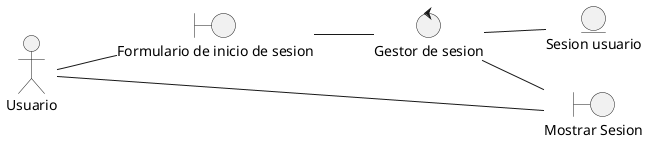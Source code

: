 @startuml DisciplinaDeAnalisisDiagramaDeClaseIniciarSesion
left to right direction

actor "Usuario" as usuario

entity "Sesion usuario" as sesionUsuario

boundary "Formulario de inicio de sesion" as vistaIniciarSesion
boundary "Mostrar Sesion" as vistaSesion

control "Gestor de sesion" as ctrlGestorSesion

usuario -- vistaIniciarSesion
vistaIniciarSesion -- ctrlGestorSesion
ctrlGestorSesion -- sesionUsuario
ctrlGestorSesion -- vistaSesion
usuario -- vistaSesion

@enduml